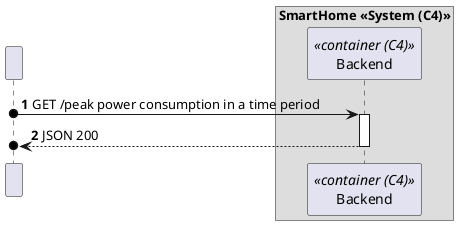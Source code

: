 @startuml
'https://plantuml.com/sequence-diagram
!pragma layout smetana

autonumber


participant " " as HTTP

box "SmartHome <<System (C4)>>"
    participant "Backend" as BE<<container (C4)>>
end box

HTTP o-> BE : GET /peak power consumption in a time period
activate BE


BE -->o HTTP : JSON 200
deactivate BE



@enduml